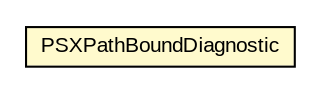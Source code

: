 #!/usr/local/bin/dot
#
# Class diagram 
# Generated by UMLGraph version 5.1 (http://www.umlgraph.org/)
#

digraph G {
	edge [fontname="arial",fontsize=10,labelfontname="arial",labelfontsize=10];
	node [fontname="arial",fontsize=10,shape=plaintext];
	nodesep=0.25;
	ranksep=0.5;
	// com.helger.schematron.pure.bound.xpath.PSXPathBoundDiagnostic
	c5491 [label=<<table title="com.helger.schematron.pure.bound.xpath.PSXPathBoundDiagnostic" border="0" cellborder="1" cellspacing="0" cellpadding="2" port="p" bgcolor="lemonChiffon" href="./PSXPathBoundDiagnostic.html">
		<tr><td><table border="0" cellspacing="0" cellpadding="1">
<tr><td align="center" balign="center"> PSXPathBoundDiagnostic </td></tr>
		</table></td></tr>
		</table>>, fontname="arial", fontcolor="black", fontsize=10.0];
}

